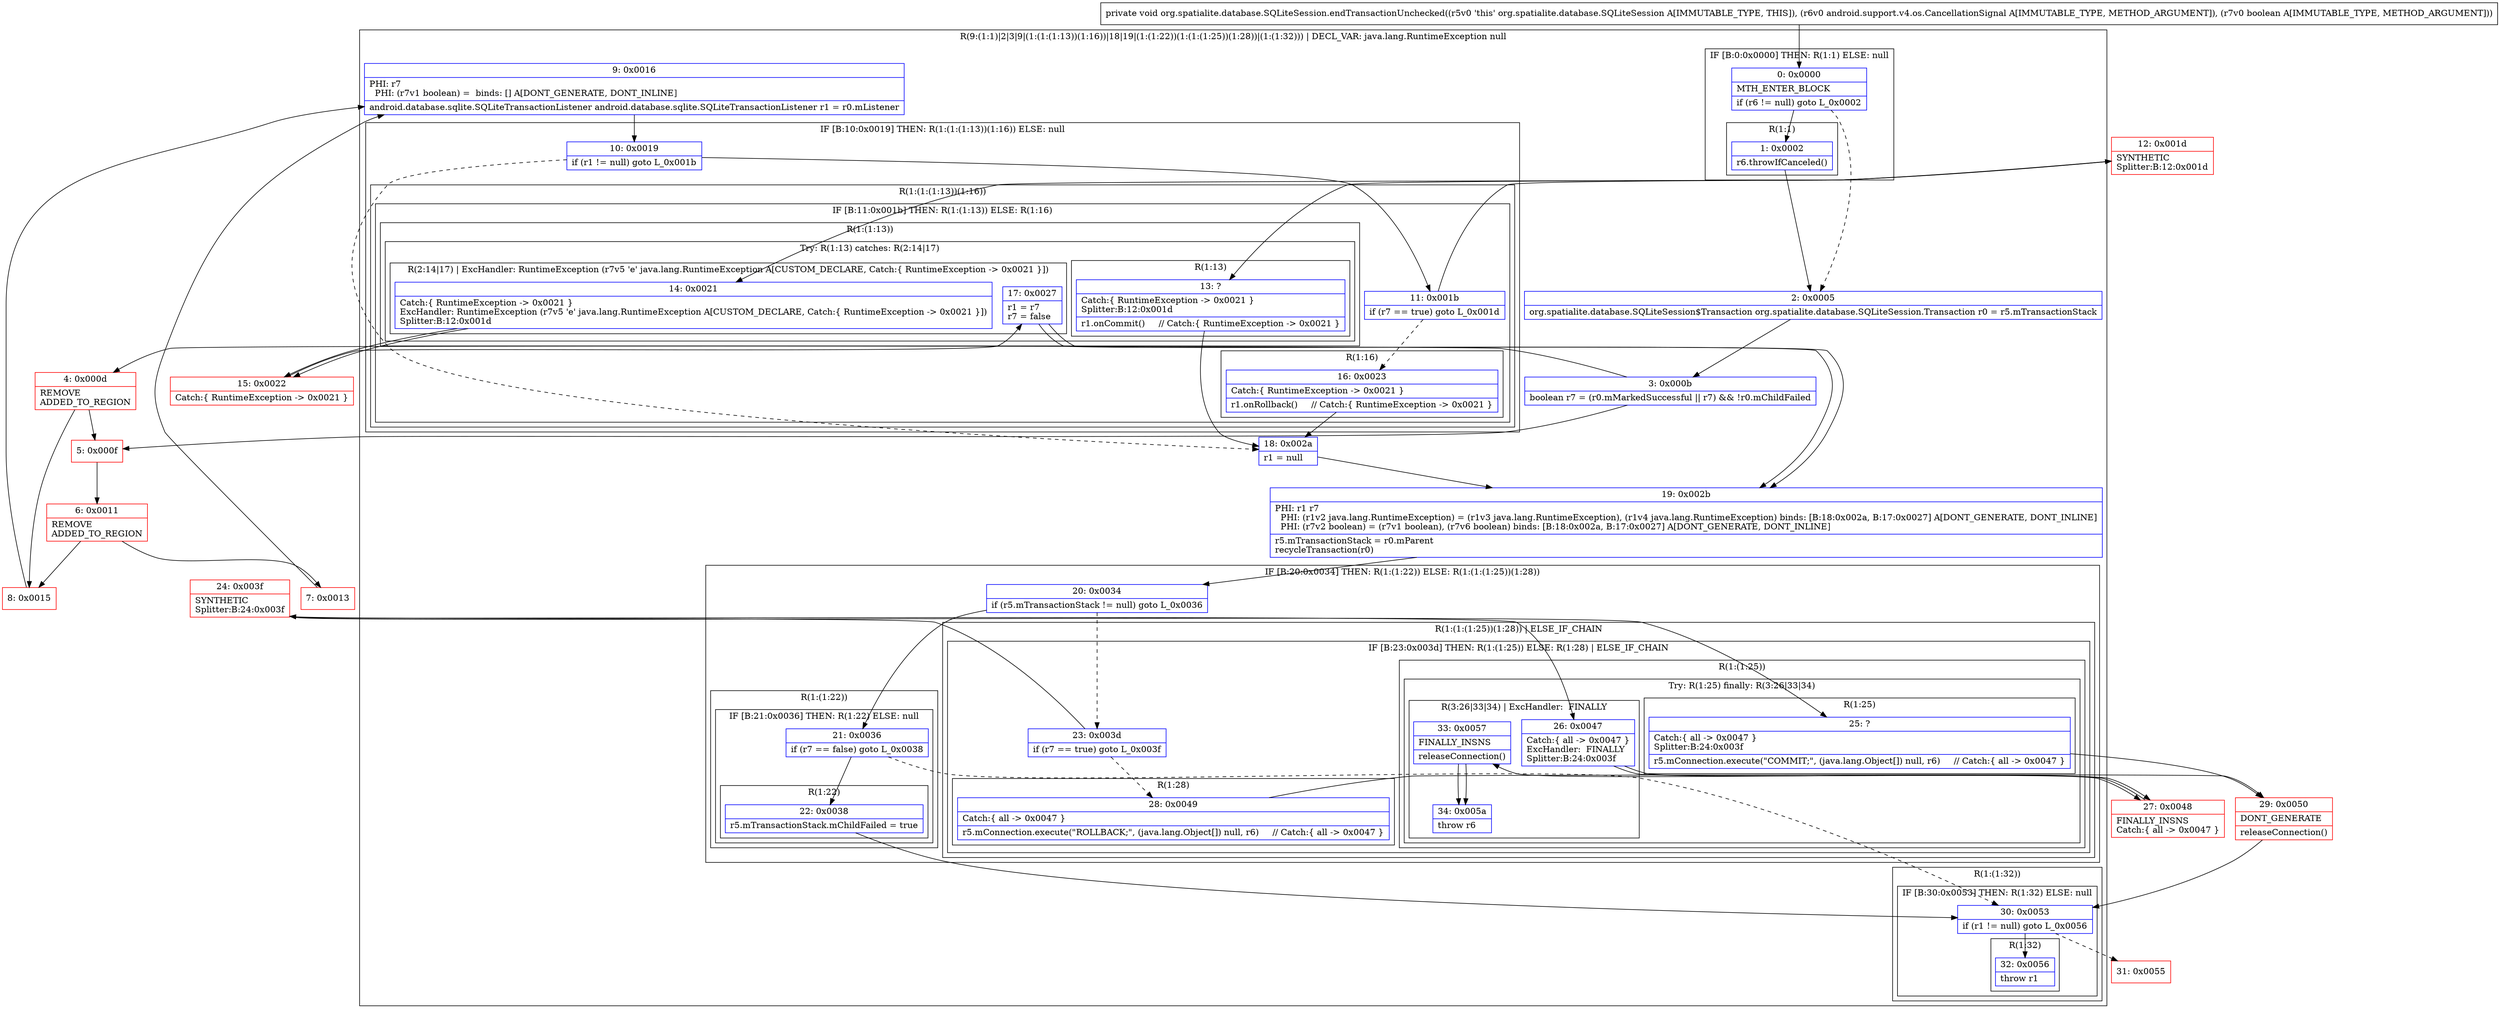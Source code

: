 digraph "CFG fororg.spatialite.database.SQLiteSession.endTransactionUnchecked(Landroid\/support\/v4\/os\/CancellationSignal;Z)V" {
subgraph cluster_Region_1006261180 {
label = "R(9:(1:1)|2|3|9|(1:(1:(1:13))(1:16))|18|19|(1:(1:22))(1:(1:(1:25))(1:28))|(1:(1:32))) | DECL_VAR: java.lang.RuntimeException null\l";
node [shape=record,color=blue];
subgraph cluster_IfRegion_1621539089 {
label = "IF [B:0:0x0000] THEN: R(1:1) ELSE: null";
node [shape=record,color=blue];
Node_0 [shape=record,label="{0\:\ 0x0000|MTH_ENTER_BLOCK\l|if (r6 != null) goto L_0x0002\l}"];
subgraph cluster_Region_1427399253 {
label = "R(1:1)";
node [shape=record,color=blue];
Node_1 [shape=record,label="{1\:\ 0x0002|r6.throwIfCanceled()\l}"];
}
}
Node_2 [shape=record,label="{2\:\ 0x0005|org.spatialite.database.SQLiteSession$Transaction org.spatialite.database.SQLiteSession.Transaction r0 = r5.mTransactionStack\l}"];
Node_3 [shape=record,label="{3\:\ 0x000b|boolean r7 = (r0.mMarkedSuccessful \|\| r7) && !r0.mChildFailed\l}"];
Node_9 [shape=record,label="{9\:\ 0x0016|PHI: r7 \l  PHI: (r7v1 boolean) =  binds: [] A[DONT_GENERATE, DONT_INLINE]\l|android.database.sqlite.SQLiteTransactionListener android.database.sqlite.SQLiteTransactionListener r1 = r0.mListener\l}"];
subgraph cluster_IfRegion_1564060401 {
label = "IF [B:10:0x0019] THEN: R(1:(1:(1:13))(1:16)) ELSE: null";
node [shape=record,color=blue];
Node_10 [shape=record,label="{10\:\ 0x0019|if (r1 != null) goto L_0x001b\l}"];
subgraph cluster_Region_857744498 {
label = "R(1:(1:(1:13))(1:16))";
node [shape=record,color=blue];
subgraph cluster_IfRegion_648428878 {
label = "IF [B:11:0x001b] THEN: R(1:(1:13)) ELSE: R(1:16)";
node [shape=record,color=blue];
Node_11 [shape=record,label="{11\:\ 0x001b|if (r7 == true) goto L_0x001d\l}"];
subgraph cluster_Region_1422099337 {
label = "R(1:(1:13))";
node [shape=record,color=blue];
subgraph cluster_TryCatchRegion_33084977 {
label = "Try: R(1:13) catches: R(2:14|17)";
node [shape=record,color=blue];
subgraph cluster_Region_1247981653 {
label = "R(1:13)";
node [shape=record,color=blue];
Node_13 [shape=record,label="{13\:\ ?|Catch:\{ RuntimeException \-\> 0x0021 \}\lSplitter:B:12:0x001d\l|r1.onCommit()     \/\/ Catch:\{ RuntimeException \-\> 0x0021 \}\l}"];
}
subgraph cluster_Region_1865636199 {
label = "R(2:14|17) | ExcHandler: RuntimeException (r7v5 'e' java.lang.RuntimeException A[CUSTOM_DECLARE, Catch:\{ RuntimeException \-\> 0x0021 \}])\l";
node [shape=record,color=blue];
Node_14 [shape=record,label="{14\:\ 0x0021|Catch:\{ RuntimeException \-\> 0x0021 \}\lExcHandler: RuntimeException (r7v5 'e' java.lang.RuntimeException A[CUSTOM_DECLARE, Catch:\{ RuntimeException \-\> 0x0021 \}])\lSplitter:B:12:0x001d\l}"];
Node_17 [shape=record,label="{17\:\ 0x0027|r1 = r7\lr7 = false\l}"];
}
}
}
subgraph cluster_Region_1545107298 {
label = "R(1:16)";
node [shape=record,color=blue];
Node_16 [shape=record,label="{16\:\ 0x0023|Catch:\{ RuntimeException \-\> 0x0021 \}\l|r1.onRollback()     \/\/ Catch:\{ RuntimeException \-\> 0x0021 \}\l}"];
}
}
}
}
Node_18 [shape=record,label="{18\:\ 0x002a|r1 = null\l}"];
Node_19 [shape=record,label="{19\:\ 0x002b|PHI: r1 r7 \l  PHI: (r1v2 java.lang.RuntimeException) = (r1v3 java.lang.RuntimeException), (r1v4 java.lang.RuntimeException) binds: [B:18:0x002a, B:17:0x0027] A[DONT_GENERATE, DONT_INLINE]\l  PHI: (r7v2 boolean) = (r7v1 boolean), (r7v6 boolean) binds: [B:18:0x002a, B:17:0x0027] A[DONT_GENERATE, DONT_INLINE]\l|r5.mTransactionStack = r0.mParent\lrecycleTransaction(r0)\l}"];
subgraph cluster_IfRegion_2005408401 {
label = "IF [B:20:0x0034] THEN: R(1:(1:22)) ELSE: R(1:(1:(1:25))(1:28))";
node [shape=record,color=blue];
Node_20 [shape=record,label="{20\:\ 0x0034|if (r5.mTransactionStack != null) goto L_0x0036\l}"];
subgraph cluster_Region_1161405350 {
label = "R(1:(1:22))";
node [shape=record,color=blue];
subgraph cluster_IfRegion_1102772937 {
label = "IF [B:21:0x0036] THEN: R(1:22) ELSE: null";
node [shape=record,color=blue];
Node_21 [shape=record,label="{21\:\ 0x0036|if (r7 == false) goto L_0x0038\l}"];
subgraph cluster_Region_229551939 {
label = "R(1:22)";
node [shape=record,color=blue];
Node_22 [shape=record,label="{22\:\ 0x0038|r5.mTransactionStack.mChildFailed = true\l}"];
}
}
}
subgraph cluster_Region_1243654553 {
label = "R(1:(1:(1:25))(1:28)) | ELSE_IF_CHAIN\l";
node [shape=record,color=blue];
subgraph cluster_IfRegion_674510577 {
label = "IF [B:23:0x003d] THEN: R(1:(1:25)) ELSE: R(1:28) | ELSE_IF_CHAIN\l";
node [shape=record,color=blue];
Node_23 [shape=record,label="{23\:\ 0x003d|if (r7 == true) goto L_0x003f\l}"];
subgraph cluster_Region_2102095582 {
label = "R(1:(1:25))";
node [shape=record,color=blue];
subgraph cluster_TryCatchRegion_1969739330 {
label = "Try: R(1:25) finally: R(3:26|33|34)";
node [shape=record,color=blue];
subgraph cluster_Region_223066906 {
label = "R(1:25)";
node [shape=record,color=blue];
Node_25 [shape=record,label="{25\:\ ?|Catch:\{ all \-\> 0x0047 \}\lSplitter:B:24:0x003f\l|r5.mConnection.execute(\"COMMIT;\", (java.lang.Object[]) null, r6)     \/\/ Catch:\{ all \-\> 0x0047 \}\l}"];
}
subgraph cluster_Region_1114154827 {
label = "R(3:26|33|34) | ExcHandler:  FINALLY\l";
node [shape=record,color=blue];
Node_26 [shape=record,label="{26\:\ 0x0047|Catch:\{ all \-\> 0x0047 \}\lExcHandler:  FINALLY\lSplitter:B:24:0x003f\l}"];
Node_33 [shape=record,label="{33\:\ 0x0057|FINALLY_INSNS\l|releaseConnection()\l}"];
Node_34 [shape=record,label="{34\:\ 0x005a|throw r6\l}"];
}
}
}
subgraph cluster_Region_1685265478 {
label = "R(1:28)";
node [shape=record,color=blue];
Node_28 [shape=record,label="{28\:\ 0x0049|Catch:\{ all \-\> 0x0047 \}\l|r5.mConnection.execute(\"ROLLBACK;\", (java.lang.Object[]) null, r6)     \/\/ Catch:\{ all \-\> 0x0047 \}\l}"];
}
}
}
}
subgraph cluster_Region_804066124 {
label = "R(1:(1:32))";
node [shape=record,color=blue];
subgraph cluster_IfRegion_2142174912 {
label = "IF [B:30:0x0053] THEN: R(1:32) ELSE: null";
node [shape=record,color=blue];
Node_30 [shape=record,label="{30\:\ 0x0053|if (r1 != null) goto L_0x0056\l}"];
subgraph cluster_Region_2021350529 {
label = "R(1:32)";
node [shape=record,color=blue];
Node_32 [shape=record,label="{32\:\ 0x0056|throw r1\l}"];
}
}
}
}
subgraph cluster_Region_1865636199 {
label = "R(2:14|17) | ExcHandler: RuntimeException (r7v5 'e' java.lang.RuntimeException A[CUSTOM_DECLARE, Catch:\{ RuntimeException \-\> 0x0021 \}])\l";
node [shape=record,color=blue];
Node_14 [shape=record,label="{14\:\ 0x0021|Catch:\{ RuntimeException \-\> 0x0021 \}\lExcHandler: RuntimeException (r7v5 'e' java.lang.RuntimeException A[CUSTOM_DECLARE, Catch:\{ RuntimeException \-\> 0x0021 \}])\lSplitter:B:12:0x001d\l}"];
Node_17 [shape=record,label="{17\:\ 0x0027|r1 = r7\lr7 = false\l}"];
}
subgraph cluster_Region_1114154827 {
label = "R(3:26|33|34) | ExcHandler:  FINALLY\l";
node [shape=record,color=blue];
Node_26 [shape=record,label="{26\:\ 0x0047|Catch:\{ all \-\> 0x0047 \}\lExcHandler:  FINALLY\lSplitter:B:24:0x003f\l}"];
Node_33 [shape=record,label="{33\:\ 0x0057|FINALLY_INSNS\l|releaseConnection()\l}"];
Node_34 [shape=record,label="{34\:\ 0x005a|throw r6\l}"];
}
Node_4 [shape=record,color=red,label="{4\:\ 0x000d|REMOVE\lADDED_TO_REGION\l}"];
Node_5 [shape=record,color=red,label="{5\:\ 0x000f}"];
Node_6 [shape=record,color=red,label="{6\:\ 0x0011|REMOVE\lADDED_TO_REGION\l}"];
Node_7 [shape=record,color=red,label="{7\:\ 0x0013}"];
Node_8 [shape=record,color=red,label="{8\:\ 0x0015}"];
Node_12 [shape=record,color=red,label="{12\:\ 0x001d|SYNTHETIC\lSplitter:B:12:0x001d\l}"];
Node_15 [shape=record,color=red,label="{15\:\ 0x0022|Catch:\{ RuntimeException \-\> 0x0021 \}\l}"];
Node_24 [shape=record,color=red,label="{24\:\ 0x003f|SYNTHETIC\lSplitter:B:24:0x003f\l}"];
Node_27 [shape=record,color=red,label="{27\:\ 0x0048|FINALLY_INSNS\lCatch:\{ all \-\> 0x0047 \}\l}"];
Node_29 [shape=record,color=red,label="{29\:\ 0x0050|DONT_GENERATE\l|releaseConnection()\l}"];
Node_31 [shape=record,color=red,label="{31\:\ 0x0055}"];
MethodNode[shape=record,label="{private void org.spatialite.database.SQLiteSession.endTransactionUnchecked((r5v0 'this' org.spatialite.database.SQLiteSession A[IMMUTABLE_TYPE, THIS]), (r6v0 android.support.v4.os.CancellationSignal A[IMMUTABLE_TYPE, METHOD_ARGUMENT]), (r7v0 boolean A[IMMUTABLE_TYPE, METHOD_ARGUMENT])) }"];
MethodNode -> Node_0;
Node_0 -> Node_1;
Node_0 -> Node_2[style=dashed];
Node_1 -> Node_2;
Node_2 -> Node_3;
Node_3 -> Node_4;
Node_3 -> Node_5;
Node_9 -> Node_10;
Node_10 -> Node_11;
Node_10 -> Node_18[style=dashed];
Node_11 -> Node_12;
Node_11 -> Node_16[style=dashed];
Node_13 -> Node_18;
Node_14 -> Node_15;
Node_17 -> Node_19;
Node_16 -> Node_18;
Node_18 -> Node_19;
Node_19 -> Node_20;
Node_20 -> Node_21;
Node_20 -> Node_23[style=dashed];
Node_21 -> Node_22;
Node_21 -> Node_30[style=dashed];
Node_22 -> Node_30;
Node_23 -> Node_24;
Node_23 -> Node_28[style=dashed];
Node_25 -> Node_29;
Node_26 -> Node_27;
Node_33 -> Node_34;
Node_28 -> Node_29;
Node_30 -> Node_31[style=dashed];
Node_30 -> Node_32;
Node_14 -> Node_15;
Node_17 -> Node_19;
Node_26 -> Node_27;
Node_33 -> Node_34;
Node_4 -> Node_5;
Node_4 -> Node_8;
Node_5 -> Node_6;
Node_6 -> Node_7;
Node_6 -> Node_8;
Node_7 -> Node_9;
Node_8 -> Node_9;
Node_12 -> Node_13;
Node_12 -> Node_14;
Node_15 -> Node_17;
Node_24 -> Node_25;
Node_24 -> Node_26;
Node_27 -> Node_33;
Node_29 -> Node_30;
}

